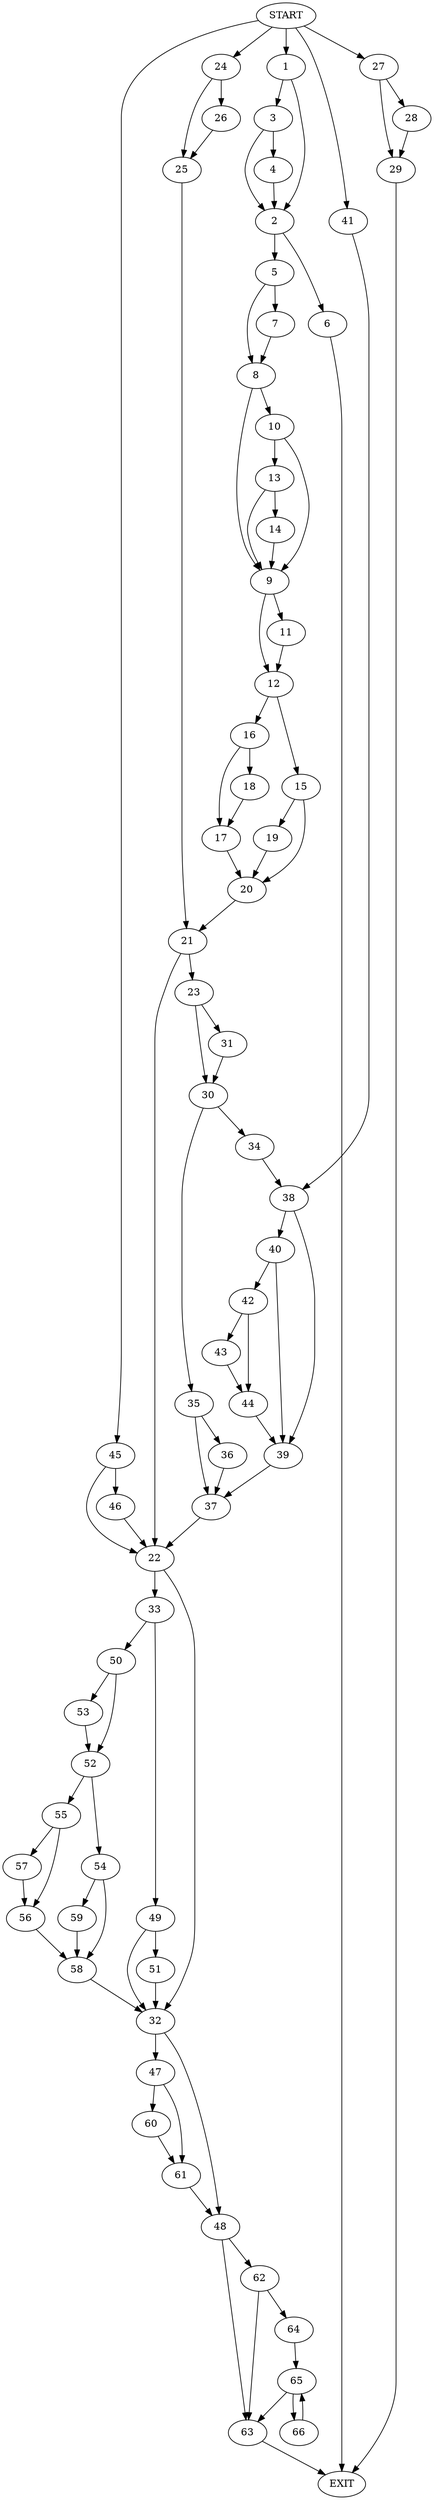 digraph {
0 [label="START"]
67 [label="EXIT"]
0 -> 1
1 -> 2
1 -> 3
3 -> 2
3 -> 4
2 -> 5
2 -> 6
4 -> 2
5 -> 7
5 -> 8
6 -> 67
7 -> 8
8 -> 9
8 -> 10
9 -> 11
9 -> 12
10 -> 9
10 -> 13
13 -> 9
13 -> 14
14 -> 9
12 -> 15
12 -> 16
11 -> 12
16 -> 17
16 -> 18
15 -> 19
15 -> 20
18 -> 17
17 -> 20
20 -> 21
19 -> 20
21 -> 22
21 -> 23
0 -> 24
24 -> 25
24 -> 26
26 -> 25
25 -> 21
0 -> 27
27 -> 28
27 -> 29
29 -> 67
28 -> 29
23 -> 30
23 -> 31
22 -> 32
22 -> 33
30 -> 34
30 -> 35
31 -> 30
35 -> 36
35 -> 37
34 -> 38
38 -> 39
38 -> 40
0 -> 41
41 -> 38
40 -> 39
40 -> 42
39 -> 37
42 -> 43
42 -> 44
43 -> 44
44 -> 39
37 -> 22
36 -> 37
0 -> 45
45 -> 22
45 -> 46
46 -> 22
32 -> 47
32 -> 48
33 -> 49
33 -> 50
49 -> 51
49 -> 32
50 -> 52
50 -> 53
52 -> 54
52 -> 55
53 -> 52
55 -> 56
55 -> 57
54 -> 58
54 -> 59
57 -> 56
56 -> 58
58 -> 32
59 -> 58
51 -> 32
47 -> 60
47 -> 61
48 -> 62
48 -> 63
60 -> 61
61 -> 48
62 -> 63
62 -> 64
63 -> 67
64 -> 65
65 -> 66
65 -> 63
66 -> 65
}
